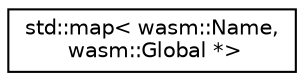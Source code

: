 digraph "Graphical Class Hierarchy"
{
  edge [fontname="Helvetica",fontsize="10",labelfontname="Helvetica",labelfontsize="10"];
  node [fontname="Helvetica",fontsize="10",shape=record];
  rankdir="LR";
  Node0 [label="std::map\< wasm::Name,\l wasm::Global *\>",height=0.2,width=0.4,color="black", fillcolor="white", style="filled",URL="$classstd_1_1map.html"];
}
